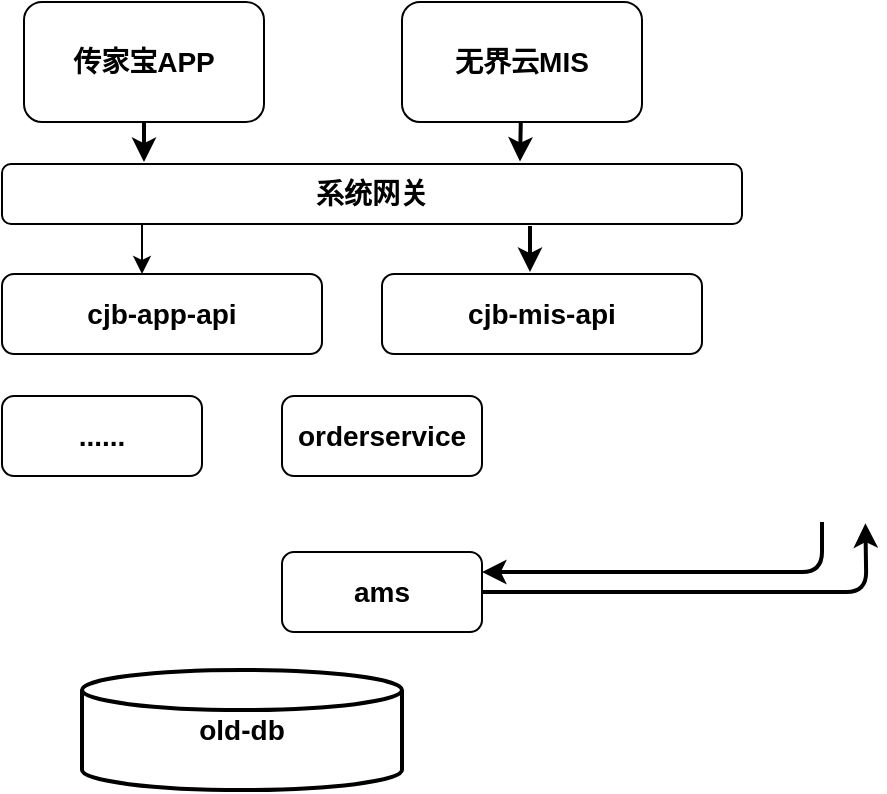 <mxfile version="14.0.0" type="github"><diagram id="MpKOYXsyZB0nzLLyLdtM" name="Page-1"><mxGraphModel dx="913" dy="520" grid="1" gridSize="10" guides="1" tooltips="1" connect="1" arrows="1" fold="1" page="1" pageScale="1" pageWidth="827" pageHeight="1169" math="0" shadow="0"><root><mxCell id="0"/><mxCell id="1" parent="0"/><mxCell id="_Qi3U7-KNklzHWl9HvJi-1" style="orthogonalLoop=1;jettySize=auto;html=1;strokeWidth=2;" parent="1" source="_Qi3U7-KNklzHWl9HvJi-2" edge="1"><mxGeometry relative="1" as="geometry"><mxPoint x="211" y="509" as="targetPoint"/></mxGeometry></mxCell><mxCell id="_Qi3U7-KNklzHWl9HvJi-2" value="&lt;font style=&quot;font-size: 14px&quot;&gt;&lt;b&gt;传家宝APP&lt;/b&gt;&lt;/font&gt;" style="rounded=1;whiteSpace=wrap;html=1;" parent="1" vertex="1"><mxGeometry x="151" y="429" width="120" height="60" as="geometry"/></mxCell><mxCell id="_Qi3U7-KNklzHWl9HvJi-3" style="edgeStyle=none;orthogonalLoop=1;jettySize=auto;html=1;strokeWidth=2;entryX=0.7;entryY=-0.04;entryDx=0;entryDy=0;entryPerimeter=0;" parent="1" source="_Qi3U7-KNklzHWl9HvJi-4" target="_Qi3U7-KNklzHWl9HvJi-7" edge="1"><mxGeometry relative="1" as="geometry"/></mxCell><mxCell id="_Qi3U7-KNklzHWl9HvJi-4" value="&lt;font style=&quot;font-size: 14px&quot;&gt;&lt;b&gt;无界云MIS&lt;/b&gt;&lt;/font&gt;" style="rounded=1;whiteSpace=wrap;html=1;" parent="1" vertex="1"><mxGeometry x="340" y="429" width="120" height="60" as="geometry"/></mxCell><mxCell id="2XZ529oUCofOYE8xTM4C-4" style="edgeStyle=orthogonalEdgeStyle;rounded=0;orthogonalLoop=1;jettySize=auto;html=1;exitX=0.25;exitY=1;exitDx=0;exitDy=0;entryX=0.5;entryY=0;entryDx=0;entryDy=0;" edge="1" parent="1"><mxGeometry relative="1" as="geometry"><mxPoint x="222.5" y="540" as="sourcePoint"/><mxPoint x="210" y="565" as="targetPoint"/></mxGeometry></mxCell><mxCell id="_Qi3U7-KNklzHWl9HvJi-7" value="&lt;span style=&quot;font-size: 14px&quot;&gt;&lt;b&gt;系统网关&lt;/b&gt;&lt;/span&gt;" style="rounded=1;whiteSpace=wrap;html=1;" parent="1" vertex="1"><mxGeometry x="140" y="510" width="370" height="30" as="geometry"/></mxCell><mxCell id="_Qi3U7-KNklzHWl9HvJi-8" value="&lt;span style=&quot;font-size: 14px&quot;&gt;&lt;b&gt;cjb-app-api&lt;br&gt;&lt;/b&gt;&lt;/span&gt;" style="rounded=1;whiteSpace=wrap;html=1;" parent="1" vertex="1"><mxGeometry x="140" y="565" width="160" height="40" as="geometry"/></mxCell><mxCell id="_Qi3U7-KNklzHWl9HvJi-9" value="&lt;span style=&quot;font-size: 14px&quot;&gt;&lt;b&gt;orderservice&lt;br&gt;&lt;/b&gt;&lt;/span&gt;" style="rounded=1;whiteSpace=wrap;html=1;" parent="1" vertex="1"><mxGeometry x="280" y="626" width="100" height="40" as="geometry"/></mxCell><mxCell id="_Qi3U7-KNklzHWl9HvJi-10" value="&lt;span style=&quot;font-size: 14px&quot;&gt;&lt;b&gt;......&lt;br&gt;&lt;/b&gt;&lt;/span&gt;" style="rounded=1;whiteSpace=wrap;html=1;" parent="1" vertex="1"><mxGeometry x="140" y="626" width="100" height="40" as="geometry"/></mxCell><mxCell id="_Qi3U7-KNklzHWl9HvJi-15" style="edgeStyle=orthogonalEdgeStyle;orthogonalLoop=1;jettySize=auto;html=1;entryX=1;entryY=0.25;entryDx=0;entryDy=0;strokeWidth=2;" parent="1" target="_Qi3U7-KNklzHWl9HvJi-20" edge="1"><mxGeometry relative="1" as="geometry"><Array as="points"><mxPoint x="550" y="714"/></Array><mxPoint x="550" y="689" as="sourcePoint"/></mxGeometry></mxCell><mxCell id="_Qi3U7-KNklzHWl9HvJi-17" value="&lt;b style=&quot;font-size: 14px&quot;&gt;old-db&lt;/b&gt;" style="strokeWidth=2;html=1;shape=mxgraph.flowchart.database;whiteSpace=wrap;" parent="1" vertex="1"><mxGeometry x="180" y="763" width="160" height="60" as="geometry"/></mxCell><mxCell id="_Qi3U7-KNklzHWl9HvJi-19" style="edgeStyle=orthogonalEdgeStyle;orthogonalLoop=1;jettySize=auto;html=1;entryX=0.655;entryY=1.008;entryDx=0;entryDy=0;entryPerimeter=0;strokeWidth=2;" parent="1" source="_Qi3U7-KNklzHWl9HvJi-20" edge="1"><mxGeometry relative="1" as="geometry"><mxPoint x="571.7" y="689.64" as="targetPoint"/></mxGeometry></mxCell><mxCell id="_Qi3U7-KNklzHWl9HvJi-20" value="&lt;span style=&quot;font-size: 14px&quot;&gt;&lt;b&gt;ams&lt;br&gt;&lt;/b&gt;&lt;/span&gt;" style="rounded=1;whiteSpace=wrap;html=1;" parent="1" vertex="1"><mxGeometry x="280" y="704" width="100" height="40" as="geometry"/></mxCell><mxCell id="2XZ529oUCofOYE8xTM4C-5" value="&lt;span style=&quot;font-size: 14px&quot;&gt;&lt;b&gt;cjb-mis-api&lt;br&gt;&lt;/b&gt;&lt;/span&gt;" style="rounded=1;whiteSpace=wrap;html=1;" vertex="1" parent="1"><mxGeometry x="330" y="565" width="160" height="40" as="geometry"/></mxCell><mxCell id="2XZ529oUCofOYE8xTM4C-9" style="orthogonalLoop=1;jettySize=auto;html=1;strokeWidth=2;" edge="1" parent="1"><mxGeometry relative="1" as="geometry"><mxPoint x="404" y="541" as="sourcePoint"/><mxPoint x="404" y="564" as="targetPoint"/></mxGeometry></mxCell></root></mxGraphModel></diagram></mxfile>